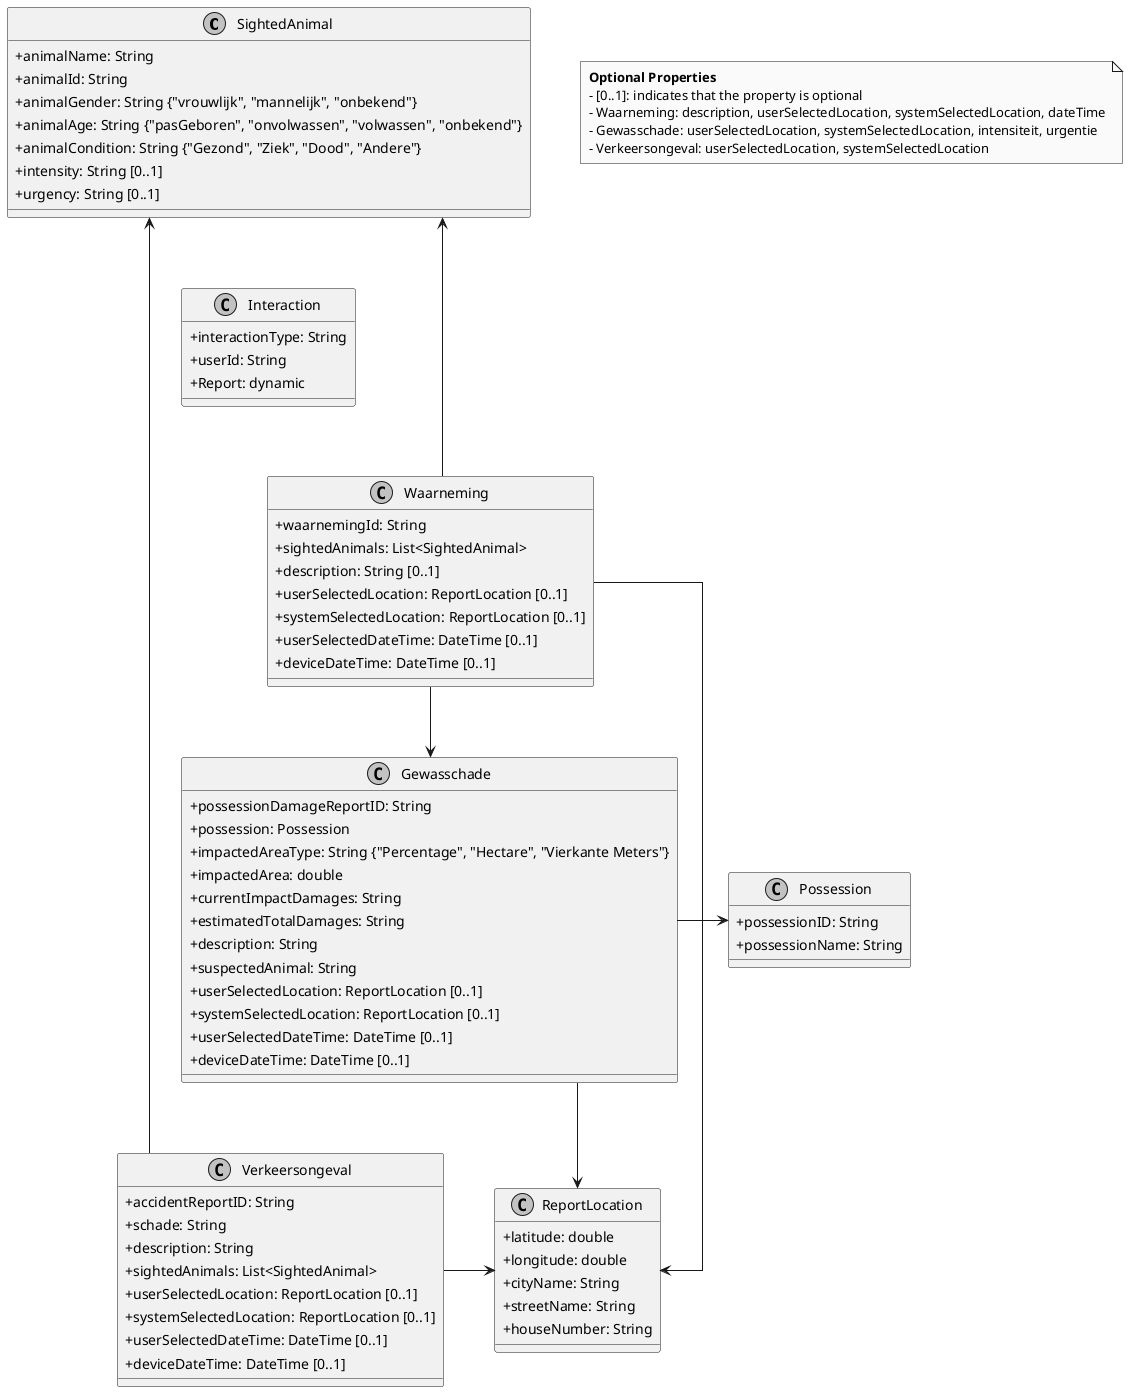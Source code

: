 @startuml
skinparam monochrome true
skinparam classAttributeIconSize 0
skinparam padding 2
skinparam nodesep 50
skinparam ranksep 70
skinparam linetype ortho

' ========= Entity Definitions =========

class SightedAnimal {
  +animalName: String
  +animalId: String
  +animalGender: String {"vrouwlijk", "mannelijk", "onbekend"}
  +animalAge: String {"pasGeboren", "onvolwassen", "volwassen", "onbekend"}
  +animalCondition: String {"Gezond", "Ziek", "Dood", "Andere"}
  +intensity: String [0..1]
  +urgency: String [0..1]
}

class Interaction {
  +interactionType: String
  +userId: String
  +Report: dynamic
}

class Waarneming {
  +waarnemingId: String
  +sightedAnimals: List<SightedAnimal>
  +description: String [0..1]
  +userSelectedLocation: ReportLocation [0..1]
  +systemSelectedLocation: ReportLocation [0..1]
  +userSelectedDateTime: DateTime [0..1]
  +deviceDateTime: DateTime [0..1]
}

class Gewasschade {
  +possessionDamageReportID: String
  +possession: Possession
  +impactedAreaType: String {"Percentage", "Hectare", "Vierkante Meters"}
  +impactedArea: double
  +currentImpactDamages: String
  +estimatedTotalDamages: String
  +description: String
  +suspectedAnimal: String
  +userSelectedLocation: ReportLocation [0..1]
  +systemSelectedLocation: ReportLocation [0..1]
  +userSelectedDateTime: DateTime [0..1]
  +deviceDateTime: DateTime [0..1]
}

class Verkeersongeval {
  +accidentReportID: String
  +schade: String
  +description: String
  +sightedAnimals: List<SightedAnimal>
  +userSelectedLocation: ReportLocation [0..1]
  +systemSelectedLocation: ReportLocation [0..1]
  +userSelectedDateTime: DateTime [0..1]
  +deviceDateTime: DateTime [0..1]
}

class Possession {
  +possessionID: String
  +possessionName: String
}

class ReportLocation {
  +latitude: double
  +longitude: double
  +cityName: String
  +streetName: String
  +houseNumber: String
}

' ========= Vertical Flow =========

SightedAnimal -[hidden]down-> Interaction
Interaction -[hidden]down-> Waarneming
Waarneming -down-> Gewasschade
Gewasschade -[hidden]down- Verkeersongeval


' ========= Horizontal References =========

Gewasschade -right-> Possession
Waarneming -right-> ReportLocation 
Gewasschade -right-> ReportLocation 
Verkeersongeval -right-> ReportLocation 

Verkeersongeval -left-> SightedAnimal 
Waarneming -left-> SightedAnimal 

' ========= Optional Properties Note ========
note as OptinalNote
  **Optional Properties**
  - [0..1]: indicates that the property is optional
  - Waarneming: description, userSelectedLocation, systemSelectedLocation, dateTime
  - Gewasschade: userSelectedLocation, systemSelectedLocation, intensiteit, urgentie
  - Verkeersongeval: userSelectedLocation, systemSelectedLocation
end note



@enduml
